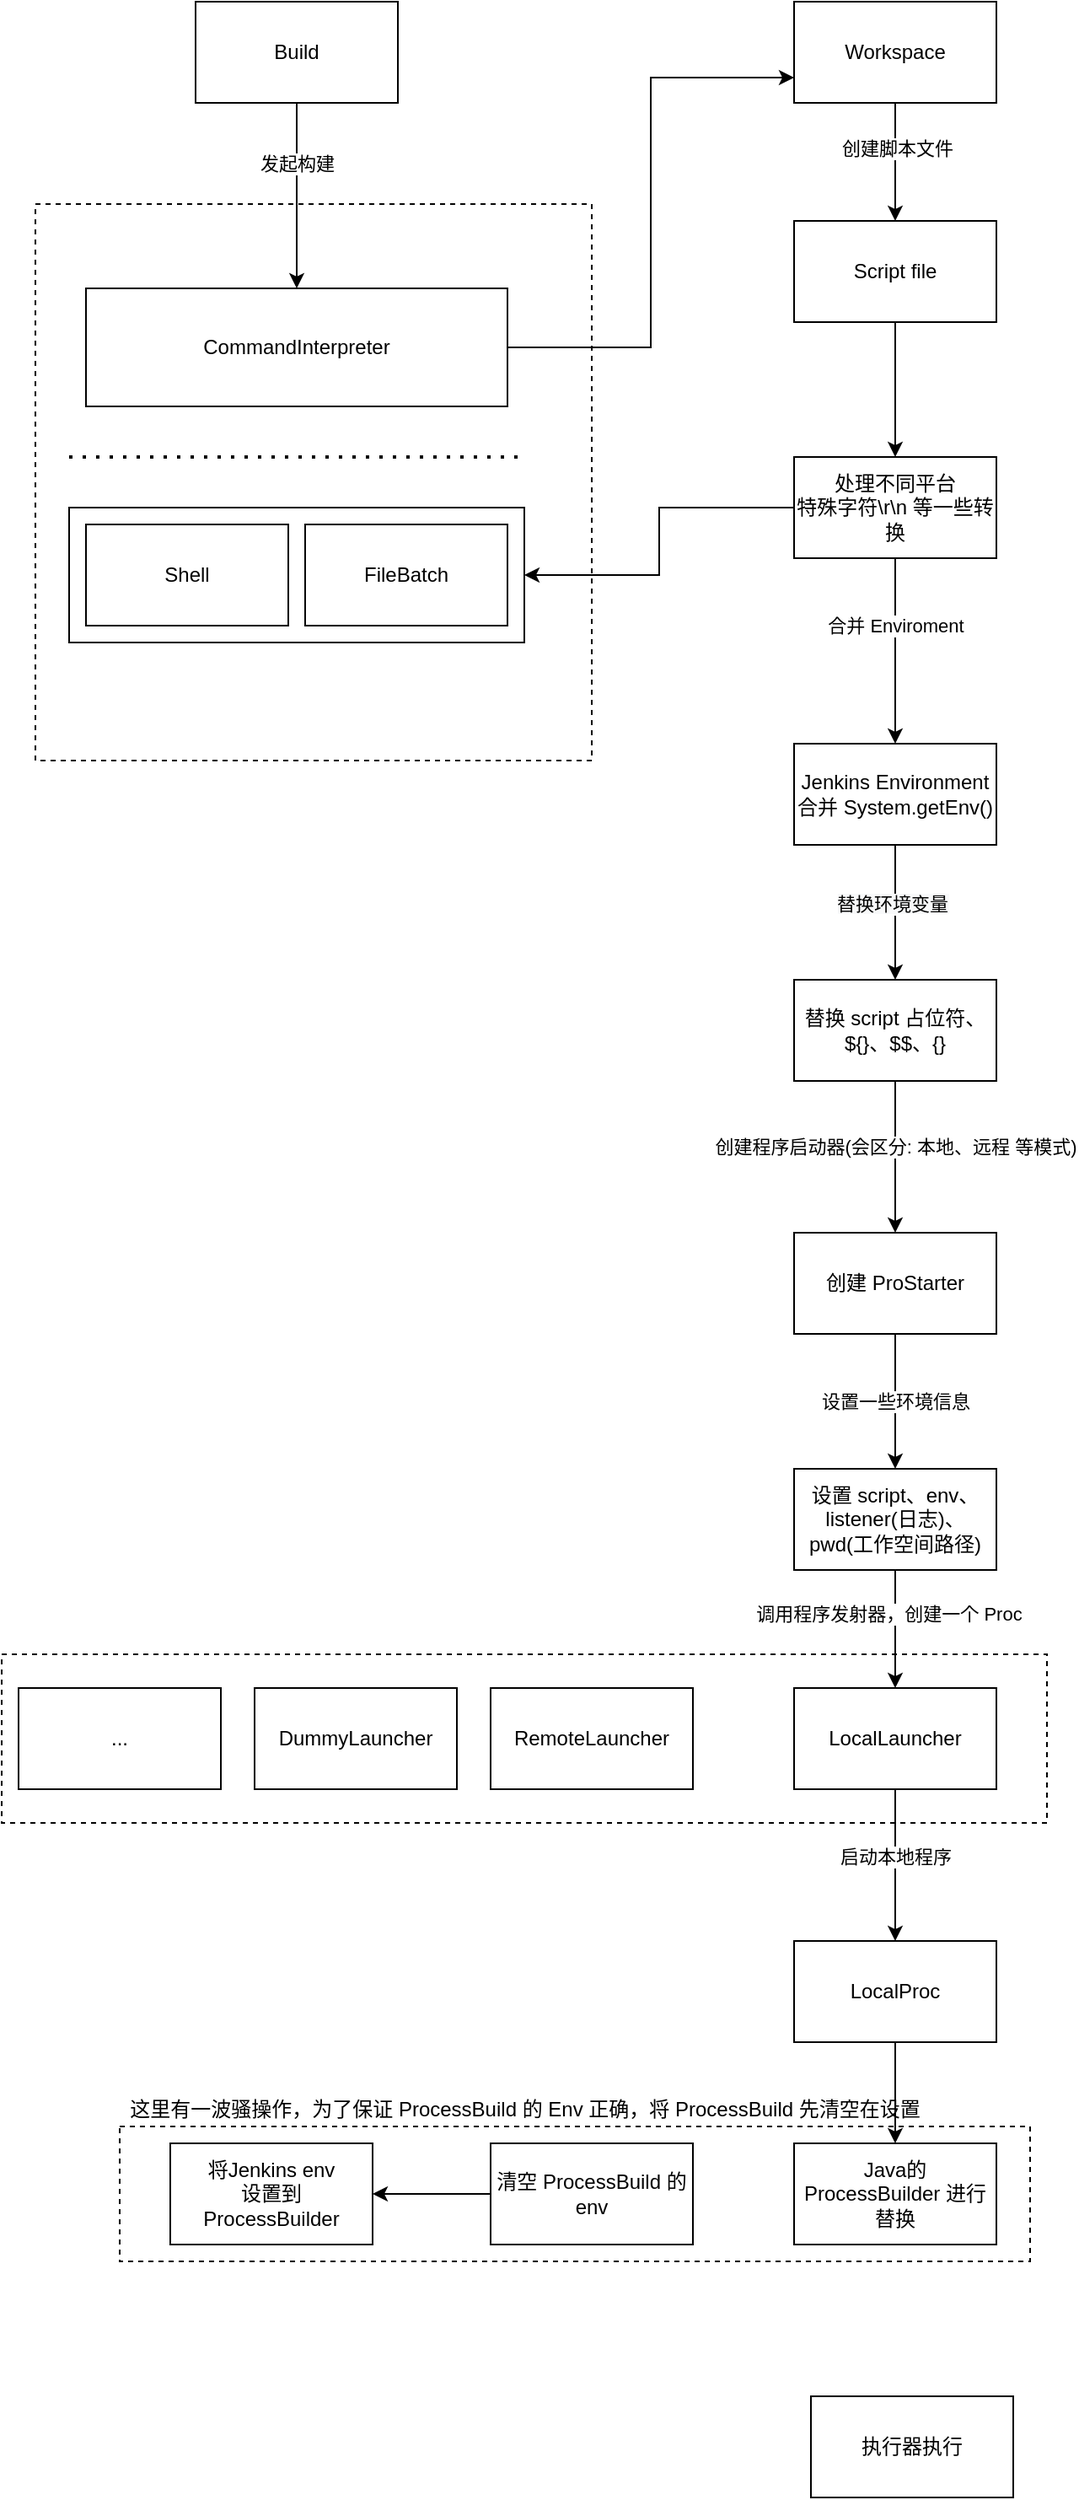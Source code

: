 <mxfile version="14.6.1" type="github">
  <diagram id="HAbrl762_PNjRWY2l_dj" name="第 1 页">
    <mxGraphModel dx="1127" dy="714" grid="1" gridSize="10" guides="1" tooltips="1" connect="1" arrows="1" fold="1" page="1" pageScale="1" pageWidth="827" pageHeight="1169" math="0" shadow="0">
      <root>
        <mxCell id="0" />
        <mxCell id="1" parent="0" />
        <mxCell id="wn-I9im4zyKSfdLFJuxH-19" value="" style="whiteSpace=wrap;html=1;aspect=fixed;dashed=1;" vertex="1" parent="1">
          <mxGeometry x="100" y="200" width="330" height="330" as="geometry" />
        </mxCell>
        <mxCell id="wn-I9im4zyKSfdLFJuxH-51" value="" style="rounded=0;whiteSpace=wrap;html=1;dashed=1;" vertex="1" parent="1">
          <mxGeometry x="150" y="1340" width="540" height="80" as="geometry" />
        </mxCell>
        <mxCell id="wn-I9im4zyKSfdLFJuxH-45" value="" style="rounded=0;whiteSpace=wrap;html=1;dashed=1;" vertex="1" parent="1">
          <mxGeometry x="80" y="1060" width="620" height="100" as="geometry" />
        </mxCell>
        <mxCell id="wn-I9im4zyKSfdLFJuxH-6" style="edgeStyle=orthogonalEdgeStyle;rounded=0;orthogonalLoop=1;jettySize=auto;html=1;" edge="1" parent="1" source="wn-I9im4zyKSfdLFJuxH-3" target="wn-I9im4zyKSfdLFJuxH-5">
          <mxGeometry relative="1" as="geometry" />
        </mxCell>
        <mxCell id="wn-I9im4zyKSfdLFJuxH-7" value="发起构建" style="edgeLabel;html=1;align=center;verticalAlign=middle;resizable=0;points=[];" vertex="1" connectable="0" parent="wn-I9im4zyKSfdLFJuxH-6">
          <mxGeometry x="-0.345" relative="1" as="geometry">
            <mxPoint as="offset" />
          </mxGeometry>
        </mxCell>
        <mxCell id="wn-I9im4zyKSfdLFJuxH-3" value="Build" style="rounded=0;whiteSpace=wrap;html=1;" vertex="1" parent="1">
          <mxGeometry x="195" y="80" width="120" height="60" as="geometry" />
        </mxCell>
        <mxCell id="wn-I9im4zyKSfdLFJuxH-62" style="edgeStyle=orthogonalEdgeStyle;rounded=0;orthogonalLoop=1;jettySize=auto;html=1;entryX=0;entryY=0.75;entryDx=0;entryDy=0;" edge="1" parent="1" source="wn-I9im4zyKSfdLFJuxH-5" target="wn-I9im4zyKSfdLFJuxH-12">
          <mxGeometry relative="1" as="geometry" />
        </mxCell>
        <mxCell id="wn-I9im4zyKSfdLFJuxH-5" value="&lt;span&gt;CommandInterpreter&lt;/span&gt;" style="rounded=0;whiteSpace=wrap;html=1;" vertex="1" parent="1">
          <mxGeometry x="130" y="250" width="250" height="70" as="geometry" />
        </mxCell>
        <mxCell id="wn-I9im4zyKSfdLFJuxH-21" style="edgeStyle=orthogonalEdgeStyle;rounded=0;orthogonalLoop=1;jettySize=auto;html=1;entryX=0.5;entryY=0;entryDx=0;entryDy=0;" edge="1" parent="1" source="wn-I9im4zyKSfdLFJuxH-12" target="wn-I9im4zyKSfdLFJuxH-20">
          <mxGeometry relative="1" as="geometry" />
        </mxCell>
        <mxCell id="wn-I9im4zyKSfdLFJuxH-22" value="创建脚本文件" style="edgeLabel;html=1;align=center;verticalAlign=middle;resizable=0;points=[];" vertex="1" connectable="0" parent="wn-I9im4zyKSfdLFJuxH-21">
          <mxGeometry x="-0.244" y="1" relative="1" as="geometry">
            <mxPoint as="offset" />
          </mxGeometry>
        </mxCell>
        <mxCell id="wn-I9im4zyKSfdLFJuxH-12" value="Workspace" style="rounded=0;whiteSpace=wrap;html=1;" vertex="1" parent="1">
          <mxGeometry x="550" y="80" width="120" height="60" as="geometry" />
        </mxCell>
        <mxCell id="wn-I9im4zyKSfdLFJuxH-18" value="" style="endArrow=none;dashed=1;html=1;dashPattern=1 3;strokeWidth=2;" edge="1" parent="1">
          <mxGeometry width="50" height="50" relative="1" as="geometry">
            <mxPoint x="120" y="350" as="sourcePoint" />
            <mxPoint x="390" y="350" as="targetPoint" />
          </mxGeometry>
        </mxCell>
        <mxCell id="wn-I9im4zyKSfdLFJuxH-24" style="edgeStyle=orthogonalEdgeStyle;rounded=0;orthogonalLoop=1;jettySize=auto;html=1;exitX=0.5;exitY=1;exitDx=0;exitDy=0;" edge="1" parent="1" source="wn-I9im4zyKSfdLFJuxH-64" target="wn-I9im4zyKSfdLFJuxH-23">
          <mxGeometry relative="1" as="geometry" />
        </mxCell>
        <mxCell id="wn-I9im4zyKSfdLFJuxH-25" value="合并 Enviroment" style="edgeLabel;html=1;align=center;verticalAlign=middle;resizable=0;points=[];" vertex="1" connectable="0" parent="wn-I9im4zyKSfdLFJuxH-24">
          <mxGeometry x="-0.375" y="1" relative="1" as="geometry">
            <mxPoint x="-1" y="5" as="offset" />
          </mxGeometry>
        </mxCell>
        <mxCell id="wn-I9im4zyKSfdLFJuxH-65" style="edgeStyle=orthogonalEdgeStyle;rounded=0;orthogonalLoop=1;jettySize=auto;html=1;" edge="1" parent="1" source="wn-I9im4zyKSfdLFJuxH-20" target="wn-I9im4zyKSfdLFJuxH-64">
          <mxGeometry relative="1" as="geometry" />
        </mxCell>
        <mxCell id="wn-I9im4zyKSfdLFJuxH-20" value="Script file" style="rounded=0;whiteSpace=wrap;html=1;" vertex="1" parent="1">
          <mxGeometry x="550" y="210" width="120" height="60" as="geometry" />
        </mxCell>
        <mxCell id="wn-I9im4zyKSfdLFJuxH-27" style="edgeStyle=orthogonalEdgeStyle;rounded=0;orthogonalLoop=1;jettySize=auto;html=1;" edge="1" parent="1" source="wn-I9im4zyKSfdLFJuxH-23" target="wn-I9im4zyKSfdLFJuxH-26">
          <mxGeometry relative="1" as="geometry" />
        </mxCell>
        <mxCell id="wn-I9im4zyKSfdLFJuxH-28" value="&lt;span style=&quot;background-color: rgb(248 , 249 , 250)&quot;&gt;替换环境变量&lt;/span&gt;" style="edgeLabel;html=1;align=center;verticalAlign=middle;resizable=0;points=[];" vertex="1" connectable="0" parent="wn-I9im4zyKSfdLFJuxH-27">
          <mxGeometry x="-0.125" y="-2" relative="1" as="geometry">
            <mxPoint as="offset" />
          </mxGeometry>
        </mxCell>
        <mxCell id="wn-I9im4zyKSfdLFJuxH-23" value="Jenkins Environment&lt;br&gt;合并 System.getEnv()" style="rounded=0;whiteSpace=wrap;html=1;" vertex="1" parent="1">
          <mxGeometry x="550" y="520" width="120" height="60" as="geometry" />
        </mxCell>
        <mxCell id="wn-I9im4zyKSfdLFJuxH-31" style="edgeStyle=orthogonalEdgeStyle;rounded=0;orthogonalLoop=1;jettySize=auto;html=1;" edge="1" parent="1" source="wn-I9im4zyKSfdLFJuxH-26" target="wn-I9im4zyKSfdLFJuxH-29">
          <mxGeometry relative="1" as="geometry" />
        </mxCell>
        <mxCell id="wn-I9im4zyKSfdLFJuxH-32" value="创建程序启动器(会区分: 本地、远程 等模式)" style="edgeLabel;html=1;align=center;verticalAlign=middle;resizable=0;points=[];" vertex="1" connectable="0" parent="wn-I9im4zyKSfdLFJuxH-31">
          <mxGeometry x="-0.433" y="-2" relative="1" as="geometry">
            <mxPoint x="2" y="13" as="offset" />
          </mxGeometry>
        </mxCell>
        <mxCell id="wn-I9im4zyKSfdLFJuxH-26" value="替换 script&amp;nbsp;&lt;span&gt;占位符、&lt;/span&gt;&lt;span&gt;${}、$$、{}&lt;/span&gt;" style="rounded=0;whiteSpace=wrap;html=1;" vertex="1" parent="1">
          <mxGeometry x="550" y="660" width="120" height="60" as="geometry" />
        </mxCell>
        <mxCell id="wn-I9im4zyKSfdLFJuxH-34" style="edgeStyle=orthogonalEdgeStyle;rounded=0;orthogonalLoop=1;jettySize=auto;html=1;" edge="1" parent="1" source="wn-I9im4zyKSfdLFJuxH-29" target="wn-I9im4zyKSfdLFJuxH-33">
          <mxGeometry relative="1" as="geometry" />
        </mxCell>
        <mxCell id="wn-I9im4zyKSfdLFJuxH-37" value="设置一些环境信息" style="edgeLabel;html=1;align=center;verticalAlign=middle;resizable=0;points=[];" vertex="1" connectable="0" parent="wn-I9im4zyKSfdLFJuxH-34">
          <mxGeometry x="-0.375" y="-2" relative="1" as="geometry">
            <mxPoint x="2" y="15" as="offset" />
          </mxGeometry>
        </mxCell>
        <mxCell id="wn-I9im4zyKSfdLFJuxH-29" value="创建 ProStarter" style="rounded=0;whiteSpace=wrap;html=1;" vertex="1" parent="1">
          <mxGeometry x="550" y="810" width="120" height="60" as="geometry" />
        </mxCell>
        <mxCell id="wn-I9im4zyKSfdLFJuxH-38" style="edgeStyle=orthogonalEdgeStyle;rounded=0;orthogonalLoop=1;jettySize=auto;html=1;" edge="1" parent="1" source="wn-I9im4zyKSfdLFJuxH-33" target="wn-I9im4zyKSfdLFJuxH-36">
          <mxGeometry relative="1" as="geometry" />
        </mxCell>
        <mxCell id="wn-I9im4zyKSfdLFJuxH-40" value="调用程序发射器，创建一个 Proc" style="edgeLabel;html=1;align=center;verticalAlign=middle;resizable=0;points=[];" vertex="1" connectable="0" parent="wn-I9im4zyKSfdLFJuxH-38">
          <mxGeometry x="-0.257" y="-4" relative="1" as="geometry">
            <mxPoint as="offset" />
          </mxGeometry>
        </mxCell>
        <mxCell id="wn-I9im4zyKSfdLFJuxH-33" value="设置 script、env、listener(日志)、pwd(工作空间路径)" style="rounded=0;whiteSpace=wrap;html=1;" vertex="1" parent="1">
          <mxGeometry x="550" y="950" width="120" height="60" as="geometry" />
        </mxCell>
        <mxCell id="wn-I9im4zyKSfdLFJuxH-55" style="edgeStyle=orthogonalEdgeStyle;rounded=0;orthogonalLoop=1;jettySize=auto;html=1;" edge="1" parent="1" source="wn-I9im4zyKSfdLFJuxH-35" target="wn-I9im4zyKSfdLFJuxH-50">
          <mxGeometry relative="1" as="geometry" />
        </mxCell>
        <mxCell id="wn-I9im4zyKSfdLFJuxH-35" value="LocalProc" style="rounded=0;whiteSpace=wrap;html=1;" vertex="1" parent="1">
          <mxGeometry x="550" y="1230" width="120" height="60" as="geometry" />
        </mxCell>
        <mxCell id="wn-I9im4zyKSfdLFJuxH-46" style="edgeStyle=orthogonalEdgeStyle;rounded=0;orthogonalLoop=1;jettySize=auto;html=1;entryX=0.5;entryY=0;entryDx=0;entryDy=0;" edge="1" parent="1" source="wn-I9im4zyKSfdLFJuxH-36" target="wn-I9im4zyKSfdLFJuxH-35">
          <mxGeometry relative="1" as="geometry" />
        </mxCell>
        <mxCell id="wn-I9im4zyKSfdLFJuxH-47" value="启动本地程序" style="edgeLabel;html=1;align=center;verticalAlign=middle;resizable=0;points=[];" vertex="1" connectable="0" parent="wn-I9im4zyKSfdLFJuxH-46">
          <mxGeometry x="-0.267" y="2" relative="1" as="geometry">
            <mxPoint x="-2" y="7" as="offset" />
          </mxGeometry>
        </mxCell>
        <mxCell id="wn-I9im4zyKSfdLFJuxH-36" value="LocalLauncher" style="rounded=0;whiteSpace=wrap;html=1;" vertex="1" parent="1">
          <mxGeometry x="550" y="1080" width="120" height="60" as="geometry" />
        </mxCell>
        <mxCell id="wn-I9im4zyKSfdLFJuxH-41" value="RemoteLauncher" style="rounded=0;whiteSpace=wrap;html=1;" vertex="1" parent="1">
          <mxGeometry x="370" y="1080" width="120" height="60" as="geometry" />
        </mxCell>
        <mxCell id="wn-I9im4zyKSfdLFJuxH-42" value="DummyLauncher" style="rounded=0;whiteSpace=wrap;html=1;" vertex="1" parent="1">
          <mxGeometry x="230" y="1080" width="120" height="60" as="geometry" />
        </mxCell>
        <mxCell id="wn-I9im4zyKSfdLFJuxH-43" value="..." style="rounded=0;whiteSpace=wrap;html=1;" vertex="1" parent="1">
          <mxGeometry x="90" y="1080" width="120" height="60" as="geometry" />
        </mxCell>
        <mxCell id="wn-I9im4zyKSfdLFJuxH-50" value="Java的&lt;br&gt;ProcessBuilder 进行替换" style="rounded=0;whiteSpace=wrap;html=1;" vertex="1" parent="1">
          <mxGeometry x="550" y="1350" width="120" height="60" as="geometry" />
        </mxCell>
        <mxCell id="wn-I9im4zyKSfdLFJuxH-54" value="这里有一波骚操作，为了保证 ProcessBuild 的 Env 正确，将 ProcessBuild 先清空在设置" style="text;html=1;align=center;verticalAlign=middle;resizable=0;points=[];autosize=1;strokeColor=none;" vertex="1" parent="1">
          <mxGeometry x="150" y="1320" width="480" height="20" as="geometry" />
        </mxCell>
        <mxCell id="wn-I9im4zyKSfdLFJuxH-49" value="将Jenkins env&lt;br&gt;设置到 ProcessBuilder" style="rounded=0;whiteSpace=wrap;html=1;" vertex="1" parent="1">
          <mxGeometry x="180" y="1350" width="120" height="60" as="geometry" />
        </mxCell>
        <mxCell id="wn-I9im4zyKSfdLFJuxH-53" style="edgeStyle=orthogonalEdgeStyle;rounded=0;orthogonalLoop=1;jettySize=auto;html=1;" edge="1" parent="1" source="wn-I9im4zyKSfdLFJuxH-52" target="wn-I9im4zyKSfdLFJuxH-49">
          <mxGeometry x="90" y="1340" as="geometry" />
        </mxCell>
        <mxCell id="wn-I9im4zyKSfdLFJuxH-52" value="清空 ProcessBuild 的 env" style="rounded=0;whiteSpace=wrap;html=1;" vertex="1" parent="1">
          <mxGeometry x="370" y="1350" width="120" height="60" as="geometry" />
        </mxCell>
        <mxCell id="wn-I9im4zyKSfdLFJuxH-60" value="执行器执行" style="rounded=0;whiteSpace=wrap;html=1;shadow=0;direction=west;" vertex="1" parent="1">
          <mxGeometry x="560" y="1500" width="120" height="60" as="geometry" />
        </mxCell>
        <mxCell id="wn-I9im4zyKSfdLFJuxH-69" style="edgeStyle=orthogonalEdgeStyle;rounded=0;orthogonalLoop=1;jettySize=auto;html=1;entryX=1;entryY=0.5;entryDx=0;entryDy=0;" edge="1" parent="1" source="wn-I9im4zyKSfdLFJuxH-64" target="wn-I9im4zyKSfdLFJuxH-68">
          <mxGeometry relative="1" as="geometry" />
        </mxCell>
        <mxCell id="wn-I9im4zyKSfdLFJuxH-64" value="处理不同平台&lt;br&gt;特殊字符\r\n 等一些转换" style="rounded=0;whiteSpace=wrap;html=1;shadow=0;" vertex="1" parent="1">
          <mxGeometry x="550" y="350" width="120" height="60" as="geometry" />
        </mxCell>
        <mxCell id="wn-I9im4zyKSfdLFJuxH-70" value="" style="group" vertex="1" connectable="0" parent="1">
          <mxGeometry x="120" y="380" width="270" height="80" as="geometry" />
        </mxCell>
        <mxCell id="wn-I9im4zyKSfdLFJuxH-68" value="" style="rounded=0;whiteSpace=wrap;html=1;shadow=0;" vertex="1" parent="wn-I9im4zyKSfdLFJuxH-70">
          <mxGeometry width="270" height="80" as="geometry" />
        </mxCell>
        <mxCell id="wn-I9im4zyKSfdLFJuxH-2" value="FileBatch" style="rounded=0;whiteSpace=wrap;html=1;" vertex="1" parent="wn-I9im4zyKSfdLFJuxH-70">
          <mxGeometry x="140" y="10" width="120" height="60" as="geometry" />
        </mxCell>
        <mxCell id="wn-I9im4zyKSfdLFJuxH-4" value="Shell" style="rounded=0;whiteSpace=wrap;html=1;" vertex="1" parent="wn-I9im4zyKSfdLFJuxH-70">
          <mxGeometry x="10" y="10" width="120" height="60" as="geometry" />
        </mxCell>
      </root>
    </mxGraphModel>
  </diagram>
</mxfile>
